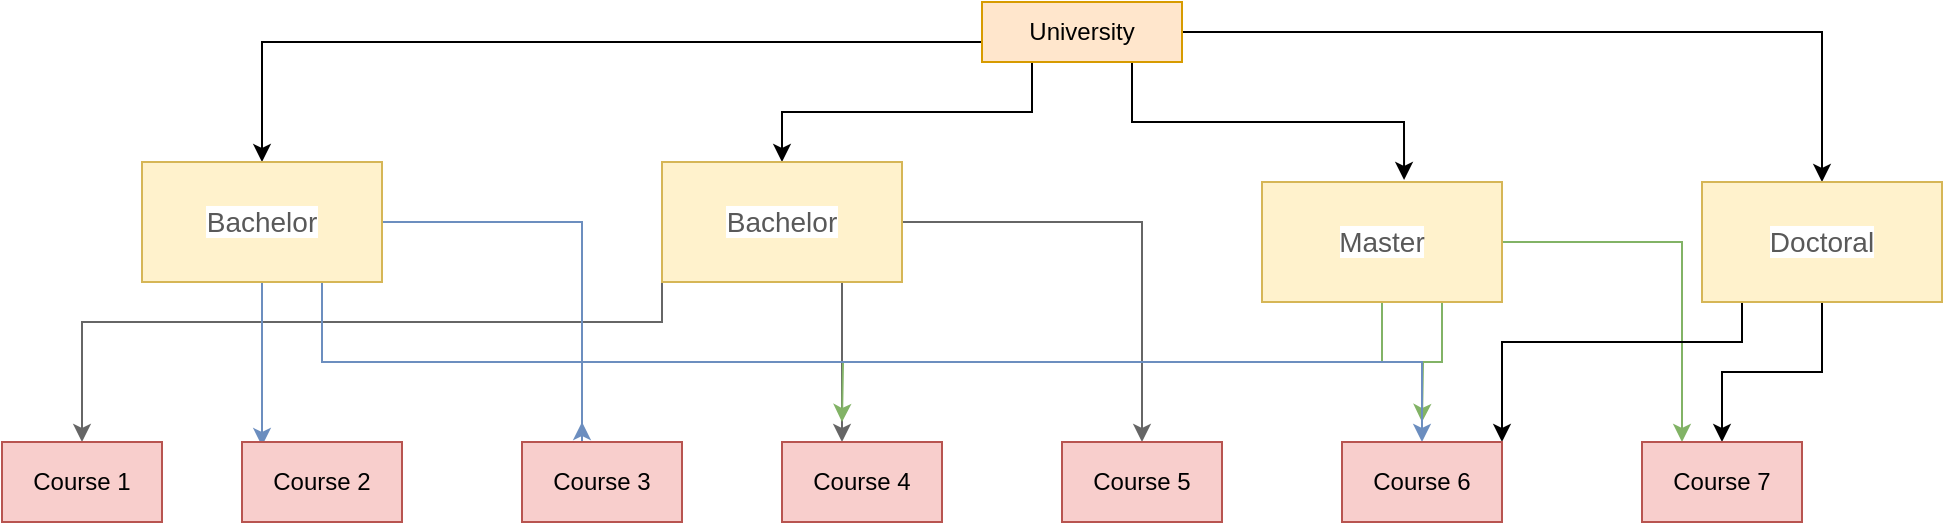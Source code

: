 <mxfile version="15.1.2" type="github" pages="2">
  <diagram id="C5RBs43oDa-KdzZeNtuy" name="Page-1">
    <mxGraphModel dx="2048" dy="482" grid="1" gridSize="10" guides="1" tooltips="1" connect="1" arrows="1" fold="1" page="1" pageScale="1" pageWidth="827" pageHeight="1169" math="0" shadow="0">
      <root>
        <mxCell id="WIyWlLk6GJQsqaUBKTNV-0" />
        <mxCell id="WIyWlLk6GJQsqaUBKTNV-1" parent="WIyWlLk6GJQsqaUBKTNV-0" />
        <mxCell id="Ugvyim_PiOndvxg-U3g9-10" style="edgeStyle=orthogonalEdgeStyle;rounded=0;orthogonalLoop=1;jettySize=auto;html=1;entryX=0.5;entryY=0;entryDx=0;entryDy=0;" edge="1" parent="WIyWlLk6GJQsqaUBKTNV-1" source="Ugvyim_PiOndvxg-U3g9-4" target="Ugvyim_PiOndvxg-U3g9-7">
          <mxGeometry relative="1" as="geometry">
            <Array as="points">
              <mxPoint x="-30" y="600" />
            </Array>
          </mxGeometry>
        </mxCell>
        <mxCell id="Ugvyim_PiOndvxg-U3g9-11" style="edgeStyle=orthogonalEdgeStyle;rounded=0;orthogonalLoop=1;jettySize=auto;html=1;exitX=1;exitY=0.5;exitDx=0;exitDy=0;entryX=0.5;entryY=0;entryDx=0;entryDy=0;" edge="1" parent="WIyWlLk6GJQsqaUBKTNV-1" source="Ugvyim_PiOndvxg-U3g9-4" target="Ugvyim_PiOndvxg-U3g9-8">
          <mxGeometry relative="1" as="geometry">
            <mxPoint x="680" y="660" as="targetPoint" />
            <Array as="points">
              <mxPoint x="750" y="595" />
            </Array>
          </mxGeometry>
        </mxCell>
        <mxCell id="Ugvyim_PiOndvxg-U3g9-12" style="edgeStyle=orthogonalEdgeStyle;rounded=0;orthogonalLoop=1;jettySize=auto;html=1;exitX=0.25;exitY=1;exitDx=0;exitDy=0;" edge="1" parent="WIyWlLk6GJQsqaUBKTNV-1" source="Ugvyim_PiOndvxg-U3g9-4" target="Ugvyim_PiOndvxg-U3g9-5">
          <mxGeometry relative="1" as="geometry" />
        </mxCell>
        <mxCell id="Ugvyim_PiOndvxg-U3g9-13" style="edgeStyle=orthogonalEdgeStyle;rounded=0;orthogonalLoop=1;jettySize=auto;html=1;exitX=0.75;exitY=1;exitDx=0;exitDy=0;entryX=0.592;entryY=-0.017;entryDx=0;entryDy=0;entryPerimeter=0;" edge="1" parent="WIyWlLk6GJQsqaUBKTNV-1" source="Ugvyim_PiOndvxg-U3g9-4" target="Ugvyim_PiOndvxg-U3g9-6">
          <mxGeometry relative="1" as="geometry" />
        </mxCell>
        <mxCell id="Ugvyim_PiOndvxg-U3g9-4" value="University" style="rounded=0;whiteSpace=wrap;html=1;fillColor=#ffe6cc;strokeColor=#d79b00;" vertex="1" parent="WIyWlLk6GJQsqaUBKTNV-1">
          <mxGeometry x="330" y="580" width="100" height="30" as="geometry" />
        </mxCell>
        <mxCell id="FxXRo5x7zFOjxNgxyF0t-15" style="edgeStyle=orthogonalEdgeStyle;rounded=0;orthogonalLoop=1;jettySize=auto;html=1;exitX=0.75;exitY=1;exitDx=0;exitDy=0;entryX=0.375;entryY=0;entryDx=0;entryDy=0;entryPerimeter=0;fillColor=#f5f5f5;strokeColor=#666666;" edge="1" parent="WIyWlLk6GJQsqaUBKTNV-1" source="Ugvyim_PiOndvxg-U3g9-5" target="FxXRo5x7zFOjxNgxyF0t-4">
          <mxGeometry relative="1" as="geometry" />
        </mxCell>
        <mxCell id="FxXRo5x7zFOjxNgxyF0t-16" style="edgeStyle=orthogonalEdgeStyle;rounded=0;orthogonalLoop=1;jettySize=auto;html=1;exitX=0;exitY=0.5;exitDx=0;exitDy=0;entryX=0.5;entryY=0;entryDx=0;entryDy=0;fillColor=#f5f5f5;strokeColor=#666666;" edge="1" parent="WIyWlLk6GJQsqaUBKTNV-1" source="Ugvyim_PiOndvxg-U3g9-5" target="FxXRo5x7zFOjxNgxyF0t-1">
          <mxGeometry relative="1" as="geometry">
            <Array as="points">
              <mxPoint x="170" y="740" />
              <mxPoint x="-120" y="740" />
            </Array>
          </mxGeometry>
        </mxCell>
        <mxCell id="FxXRo5x7zFOjxNgxyF0t-23" style="edgeStyle=orthogonalEdgeStyle;rounded=0;orthogonalLoop=1;jettySize=auto;html=1;entryX=0.5;entryY=0;entryDx=0;entryDy=0;fillColor=#f5f5f5;strokeColor=#666666;" edge="1" parent="WIyWlLk6GJQsqaUBKTNV-1" source="Ugvyim_PiOndvxg-U3g9-5" target="FxXRo5x7zFOjxNgxyF0t-5">
          <mxGeometry relative="1" as="geometry" />
        </mxCell>
        <mxCell id="Ugvyim_PiOndvxg-U3g9-5" value="&lt;span style=&quot;color: rgb(89 , 89 , 89) ; font-family: &amp;#34;arial&amp;#34; , sans-serif ; font-size: 14px ; text-align: left ; background-color: rgb(255 , 255 , 255)&quot;&gt;Bachelor&lt;/span&gt;" style="rounded=0;whiteSpace=wrap;html=1;fillColor=#fff2cc;strokeColor=#d6b656;" vertex="1" parent="WIyWlLk6GJQsqaUBKTNV-1">
          <mxGeometry x="170" y="660" width="120" height="60" as="geometry" />
        </mxCell>
        <mxCell id="FxXRo5x7zFOjxNgxyF0t-17" style="edgeStyle=orthogonalEdgeStyle;rounded=0;orthogonalLoop=1;jettySize=auto;html=1;exitX=1;exitY=0.5;exitDx=0;exitDy=0;entryX=0.25;entryY=0;entryDx=0;entryDy=0;fillColor=#d5e8d4;strokeColor=#82b366;" edge="1" parent="WIyWlLk6GJQsqaUBKTNV-1" source="Ugvyim_PiOndvxg-U3g9-6" target="FxXRo5x7zFOjxNgxyF0t-7">
          <mxGeometry relative="1" as="geometry" />
        </mxCell>
        <mxCell id="FxXRo5x7zFOjxNgxyF0t-18" style="edgeStyle=orthogonalEdgeStyle;rounded=0;orthogonalLoop=1;jettySize=auto;html=1;exitX=0.5;exitY=1;exitDx=0;exitDy=0;fillColor=#d5e8d4;strokeColor=#82b366;" edge="1" parent="WIyWlLk6GJQsqaUBKTNV-1" source="Ugvyim_PiOndvxg-U3g9-6">
          <mxGeometry relative="1" as="geometry">
            <mxPoint x="260" y="790" as="targetPoint" />
          </mxGeometry>
        </mxCell>
        <mxCell id="FxXRo5x7zFOjxNgxyF0t-19" style="edgeStyle=orthogonalEdgeStyle;rounded=0;orthogonalLoop=1;jettySize=auto;html=1;exitX=0.75;exitY=1;exitDx=0;exitDy=0;fillColor=#d5e8d4;strokeColor=#82b366;" edge="1" parent="WIyWlLk6GJQsqaUBKTNV-1" source="Ugvyim_PiOndvxg-U3g9-6">
          <mxGeometry relative="1" as="geometry">
            <mxPoint x="550" y="790" as="targetPoint" />
          </mxGeometry>
        </mxCell>
        <mxCell id="Ugvyim_PiOndvxg-U3g9-6" value="&lt;span style=&quot;color: rgb(89 , 89 , 89) ; font-family: &amp;#34;arial&amp;#34; , sans-serif ; font-size: 14px ; text-align: left ; background-color: rgb(255 , 255 , 255)&quot;&gt;Master&lt;/span&gt;" style="rounded=0;whiteSpace=wrap;html=1;fillColor=#fff2cc;strokeColor=#d6b656;" vertex="1" parent="WIyWlLk6GJQsqaUBKTNV-1">
          <mxGeometry x="470" y="670" width="120" height="60" as="geometry" />
        </mxCell>
        <mxCell id="FxXRo5x7zFOjxNgxyF0t-11" style="edgeStyle=orthogonalEdgeStyle;rounded=0;orthogonalLoop=1;jettySize=auto;html=1;exitX=0.5;exitY=1;exitDx=0;exitDy=0;entryX=0.125;entryY=0.05;entryDx=0;entryDy=0;entryPerimeter=0;fillColor=#dae8fc;strokeColor=#6c8ebf;" edge="1" parent="WIyWlLk6GJQsqaUBKTNV-1" source="Ugvyim_PiOndvxg-U3g9-7" target="FxXRo5x7zFOjxNgxyF0t-2">
          <mxGeometry relative="1" as="geometry" />
        </mxCell>
        <mxCell id="FxXRo5x7zFOjxNgxyF0t-12" style="edgeStyle=orthogonalEdgeStyle;rounded=0;orthogonalLoop=1;jettySize=auto;html=1;exitX=1;exitY=0.5;exitDx=0;exitDy=0;fillColor=#dae8fc;strokeColor=#6c8ebf;" edge="1" parent="WIyWlLk6GJQsqaUBKTNV-1" source="Ugvyim_PiOndvxg-U3g9-7">
          <mxGeometry relative="1" as="geometry">
            <mxPoint x="130" y="790" as="targetPoint" />
            <Array as="points">
              <mxPoint x="130" y="690" />
              <mxPoint x="130" y="800" />
            </Array>
          </mxGeometry>
        </mxCell>
        <mxCell id="FxXRo5x7zFOjxNgxyF0t-13" style="edgeStyle=orthogonalEdgeStyle;rounded=0;orthogonalLoop=1;jettySize=auto;html=1;exitX=0.75;exitY=1;exitDx=0;exitDy=0;entryX=0.5;entryY=0;entryDx=0;entryDy=0;fillColor=#dae8fc;strokeColor=#6c8ebf;" edge="1" parent="WIyWlLk6GJQsqaUBKTNV-1" source="Ugvyim_PiOndvxg-U3g9-7" target="FxXRo5x7zFOjxNgxyF0t-6">
          <mxGeometry relative="1" as="geometry">
            <Array as="points">
              <mxPoint y="760" />
              <mxPoint x="550" y="760" />
            </Array>
          </mxGeometry>
        </mxCell>
        <mxCell id="Ugvyim_PiOndvxg-U3g9-7" value="&lt;span style=&quot;color: rgb(89 , 89 , 89) ; font-family: &amp;#34;arial&amp;#34; , sans-serif ; font-size: 14px ; text-align: left ; background-color: rgb(255 , 255 , 255)&quot;&gt;Bachelor&lt;/span&gt;" style="rounded=0;whiteSpace=wrap;html=1;fillColor=#fff2cc;strokeColor=#d6b656;" vertex="1" parent="WIyWlLk6GJQsqaUBKTNV-1">
          <mxGeometry x="-90" y="660" width="120" height="60" as="geometry" />
        </mxCell>
        <mxCell id="FxXRo5x7zFOjxNgxyF0t-20" style="edgeStyle=orthogonalEdgeStyle;rounded=0;orthogonalLoop=1;jettySize=auto;html=1;exitX=0.5;exitY=1;exitDx=0;exitDy=0;" edge="1" parent="WIyWlLk6GJQsqaUBKTNV-1" source="Ugvyim_PiOndvxg-U3g9-8" target="FxXRo5x7zFOjxNgxyF0t-7">
          <mxGeometry relative="1" as="geometry" />
        </mxCell>
        <mxCell id="FxXRo5x7zFOjxNgxyF0t-21" style="edgeStyle=orthogonalEdgeStyle;rounded=0;orthogonalLoop=1;jettySize=auto;html=1;exitX=0.167;exitY=1;exitDx=0;exitDy=0;entryX=1;entryY=0;entryDx=0;entryDy=0;exitPerimeter=0;" edge="1" parent="WIyWlLk6GJQsqaUBKTNV-1" source="Ugvyim_PiOndvxg-U3g9-8" target="FxXRo5x7zFOjxNgxyF0t-6">
          <mxGeometry relative="1" as="geometry">
            <Array as="points">
              <mxPoint x="720" y="730" />
              <mxPoint x="720" y="700" />
              <mxPoint x="710" y="700" />
              <mxPoint x="710" y="750" />
              <mxPoint x="590" y="750" />
            </Array>
          </mxGeometry>
        </mxCell>
        <mxCell id="Ugvyim_PiOndvxg-U3g9-8" value="&lt;span style=&quot;color: rgb(89 , 89 , 89) ; font-family: &amp;#34;arial&amp;#34; , sans-serif ; font-size: 14px ; text-align: left ; background-color: rgb(255 , 255 , 255)&quot;&gt;Doctoral&lt;/span&gt;" style="rounded=0;whiteSpace=wrap;html=1;fillColor=#fff2cc;strokeColor=#d6b656;" vertex="1" parent="WIyWlLk6GJQsqaUBKTNV-1">
          <mxGeometry x="690" y="670" width="120" height="60" as="geometry" />
        </mxCell>
        <mxCell id="Ugvyim_PiOndvxg-U3g9-24" style="edgeStyle=orthogonalEdgeStyle;rounded=0;orthogonalLoop=1;jettySize=auto;html=1;exitX=0.5;exitY=1;exitDx=0;exitDy=0;" edge="1" parent="WIyWlLk6GJQsqaUBKTNV-1">
          <mxGeometry relative="1" as="geometry">
            <mxPoint x="250" y="820" as="sourcePoint" />
            <mxPoint x="250" y="820" as="targetPoint" />
          </mxGeometry>
        </mxCell>
        <mxCell id="FxXRo5x7zFOjxNgxyF0t-1" value="Course 1" style="rounded=0;whiteSpace=wrap;html=1;fillColor=#f8cecc;strokeColor=#b85450;" vertex="1" parent="WIyWlLk6GJQsqaUBKTNV-1">
          <mxGeometry x="-160" y="800" width="80" height="40" as="geometry" />
        </mxCell>
        <mxCell id="FxXRo5x7zFOjxNgxyF0t-2" value="Course 2" style="rounded=0;whiteSpace=wrap;html=1;fillColor=#f8cecc;strokeColor=#b85450;" vertex="1" parent="WIyWlLk6GJQsqaUBKTNV-1">
          <mxGeometry x="-40" y="800" width="80" height="40" as="geometry" />
        </mxCell>
        <mxCell id="FxXRo5x7zFOjxNgxyF0t-3" value="&lt;span&gt;Course 3&lt;/span&gt;" style="rounded=0;whiteSpace=wrap;html=1;fillColor=#f8cecc;strokeColor=#b85450;" vertex="1" parent="WIyWlLk6GJQsqaUBKTNV-1">
          <mxGeometry x="100" y="800" width="80" height="40" as="geometry" />
        </mxCell>
        <mxCell id="FxXRo5x7zFOjxNgxyF0t-4" value="&lt;span&gt;Course 4&lt;/span&gt;" style="rounded=0;whiteSpace=wrap;html=1;fillColor=#f8cecc;strokeColor=#b85450;" vertex="1" parent="WIyWlLk6GJQsqaUBKTNV-1">
          <mxGeometry x="230" y="800" width="80" height="40" as="geometry" />
        </mxCell>
        <mxCell id="FxXRo5x7zFOjxNgxyF0t-5" value="&lt;span&gt;Course 5&lt;/span&gt;" style="rounded=0;whiteSpace=wrap;html=1;fillColor=#f8cecc;strokeColor=#b85450;" vertex="1" parent="WIyWlLk6GJQsqaUBKTNV-1">
          <mxGeometry x="370" y="800" width="80" height="40" as="geometry" />
        </mxCell>
        <mxCell id="FxXRo5x7zFOjxNgxyF0t-6" value="&lt;span&gt;Course 6&lt;/span&gt;" style="rounded=0;whiteSpace=wrap;html=1;fillColor=#f8cecc;strokeColor=#b85450;" vertex="1" parent="WIyWlLk6GJQsqaUBKTNV-1">
          <mxGeometry x="510" y="800" width="80" height="40" as="geometry" />
        </mxCell>
        <mxCell id="FxXRo5x7zFOjxNgxyF0t-7" value="&lt;span&gt;Course 7&lt;/span&gt;" style="rounded=0;whiteSpace=wrap;html=1;fillColor=#f8cecc;strokeColor=#b85450;" vertex="1" parent="WIyWlLk6GJQsqaUBKTNV-1">
          <mxGeometry x="660" y="800" width="80" height="40" as="geometry" />
        </mxCell>
      </root>
    </mxGraphModel>
  </diagram>
  <diagram id="8P80klUJ00pd6JMq6-zL" name="Page-2">
    <mxGraphModel dx="1221" dy="482" grid="1" gridSize="10" guides="1" tooltips="1" connect="1" arrows="1" fold="1" page="1" pageScale="1" pageWidth="827" pageHeight="1169" math="0" shadow="0">
      <root>
        <mxCell id="fX1s9M5Ai_J_la55oDJT-0" />
        <mxCell id="fX1s9M5Ai_J_la55oDJT-1" parent="fX1s9M5Ai_J_la55oDJT-0" />
      </root>
    </mxGraphModel>
  </diagram>
</mxfile>
